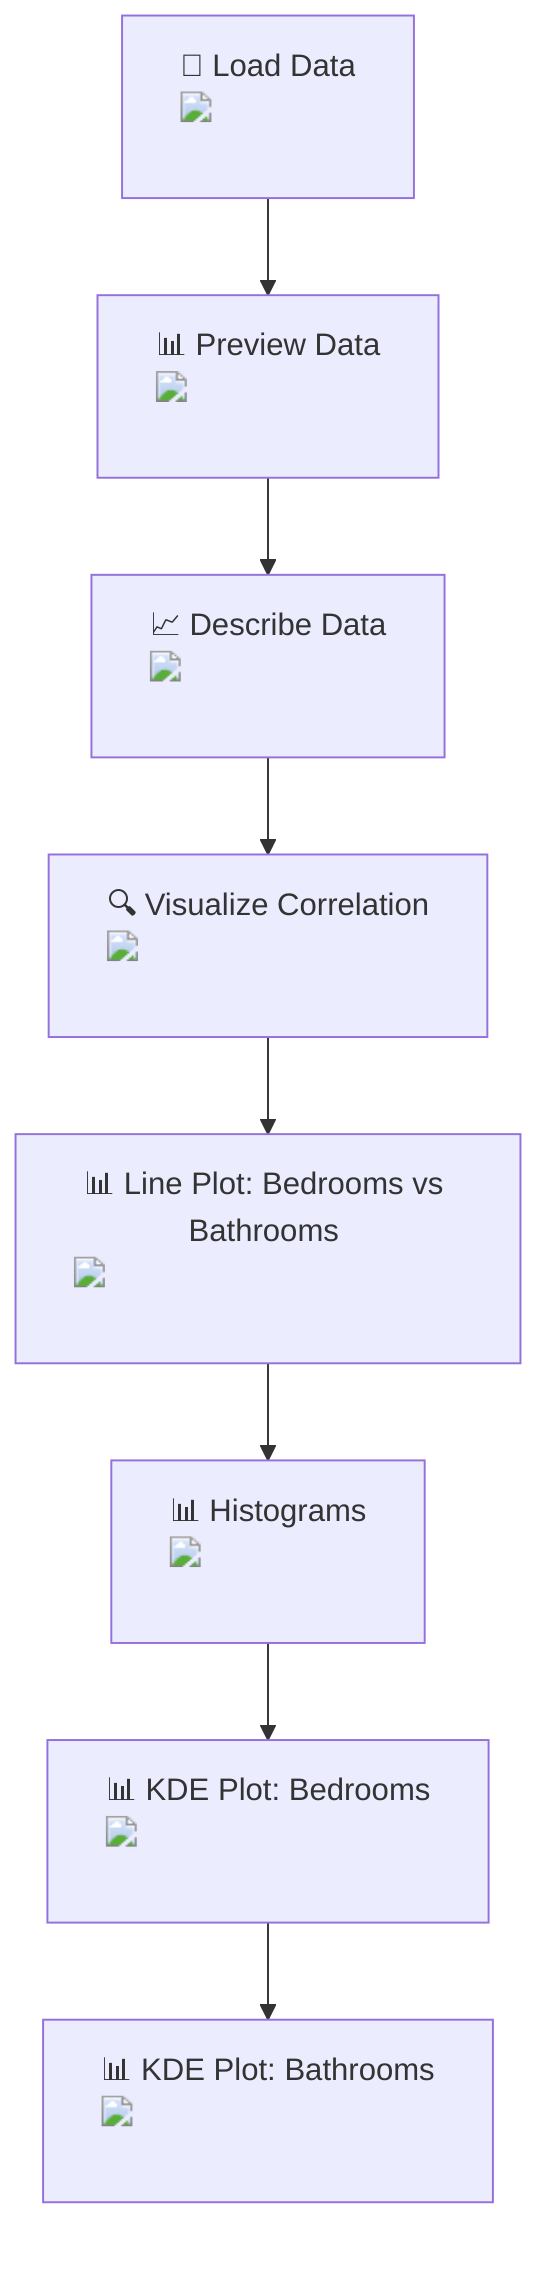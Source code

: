 flowchart TD
    A["📂 Load Data <img src='file.svg' /> <br/>"] --> B["📊 Preview Data <img src='table.svg' /> <br/>"]
    B --> C["📈 Describe Data <img src='table.svg' /> <br/>"]
    C --> D["🔍 Visualize Correlation <img src='hist_template.svg' /> <br/>"]
    D --> E["📊 Line Plot: Bedrooms vs Bathrooms <img src='lineplot_template.svg' /> <br/>"]
    E --> F["📊 Histograms <img src='hist_template.svg' /> <br/>"]
    F --> G["📊 KDE Plot: Bedrooms <img src='scatter_plot_template.svg' /> <br/>"]
    G --> H["📊 KDE Plot: Bathrooms <img src='scatter_plot_template.svg' /> <br/>"]